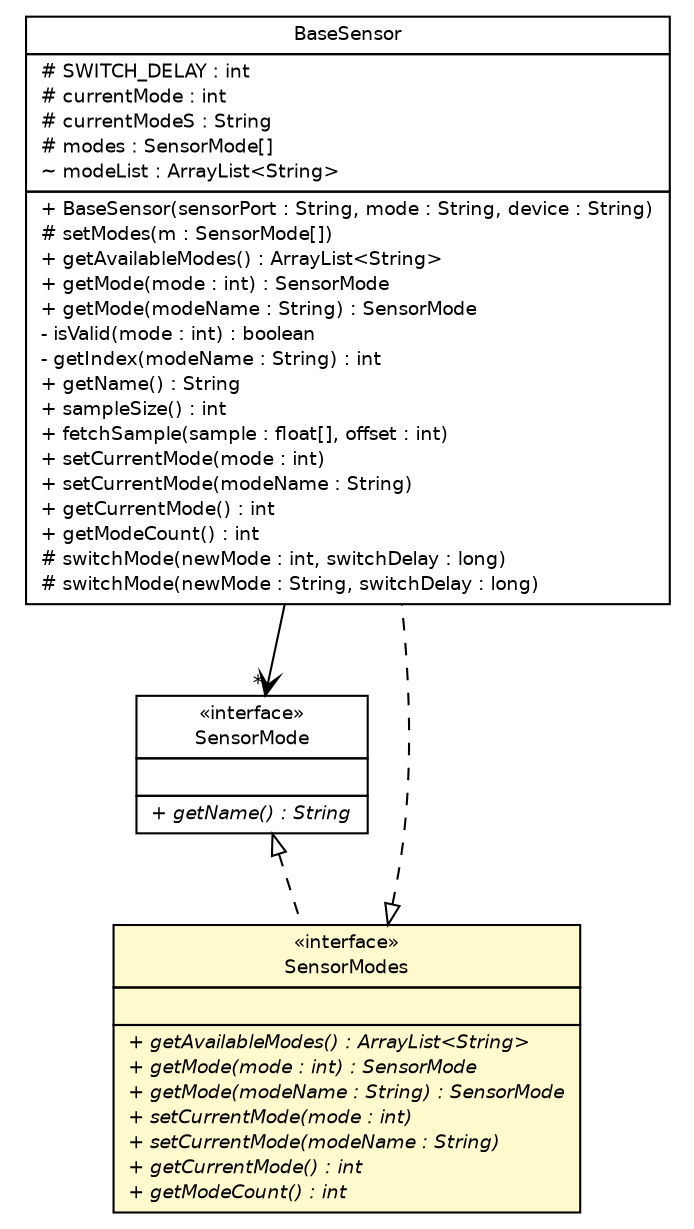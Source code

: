 #!/usr/local/bin/dot
#
# Class diagram 
# Generated by UMLGraph version R5_6-24-gf6e263 (http://www.umlgraph.org/)
#

digraph G {
	edge [fontname="Helvetica",fontsize=10,labelfontname="Helvetica",labelfontsize=10];
	node [fontname="Helvetica",fontsize=10,shape=plaintext];
	nodesep=0.25;
	ranksep=0.5;
	// ev3dev.hardware.sensors.BaseSensor
	c7089 [label=<<table title="ev3dev.hardware.sensors.BaseSensor" border="0" cellborder="1" cellspacing="0" cellpadding="2" port="p" href="./BaseSensor.html">
		<tr><td><table border="0" cellspacing="0" cellpadding="1">
<tr><td align="center" balign="center"> BaseSensor </td></tr>
		</table></td></tr>
		<tr><td><table border="0" cellspacing="0" cellpadding="1">
<tr><td align="left" balign="left"> # SWITCH_DELAY : int </td></tr>
<tr><td align="left" balign="left"> # currentMode : int </td></tr>
<tr><td align="left" balign="left"> # currentModeS : String </td></tr>
<tr><td align="left" balign="left"> # modes : SensorMode[] </td></tr>
<tr><td align="left" balign="left"> ~ modeList : ArrayList&lt;String&gt; </td></tr>
		</table></td></tr>
		<tr><td><table border="0" cellspacing="0" cellpadding="1">
<tr><td align="left" balign="left"> + BaseSensor(sensorPort : String, mode : String, device : String) </td></tr>
<tr><td align="left" balign="left"> # setModes(m : SensorMode[]) </td></tr>
<tr><td align="left" balign="left"> + getAvailableModes() : ArrayList&lt;String&gt; </td></tr>
<tr><td align="left" balign="left"> + getMode(mode : int) : SensorMode </td></tr>
<tr><td align="left" balign="left"> + getMode(modeName : String) : SensorMode </td></tr>
<tr><td align="left" balign="left"> - isValid(mode : int) : boolean </td></tr>
<tr><td align="left" balign="left"> - getIndex(modeName : String) : int </td></tr>
<tr><td align="left" balign="left"> + getName() : String </td></tr>
<tr><td align="left" balign="left"> + sampleSize() : int </td></tr>
<tr><td align="left" balign="left"> + fetchSample(sample : float[], offset : int) </td></tr>
<tr><td align="left" balign="left"> + setCurrentMode(mode : int) </td></tr>
<tr><td align="left" balign="left"> + setCurrentMode(modeName : String) </td></tr>
<tr><td align="left" balign="left"> + getCurrentMode() : int </td></tr>
<tr><td align="left" balign="left"> + getModeCount() : int </td></tr>
<tr><td align="left" balign="left"> # switchMode(newMode : int, switchDelay : long) </td></tr>
<tr><td align="left" balign="left"> # switchMode(newMode : String, switchDelay : long) </td></tr>
		</table></td></tr>
		</table>>, URL="./BaseSensor.html", fontname="Helvetica", fontcolor="black", fontsize=9.0];
	// ev3dev.hardware.sensors.SensorMode
	c7093 [label=<<table title="ev3dev.hardware.sensors.SensorMode" border="0" cellborder="1" cellspacing="0" cellpadding="2" port="p" href="./SensorMode.html">
		<tr><td><table border="0" cellspacing="0" cellpadding="1">
<tr><td align="center" balign="center"> &#171;interface&#187; </td></tr>
<tr><td align="center" balign="center"> SensorMode </td></tr>
		</table></td></tr>
		<tr><td><table border="0" cellspacing="0" cellpadding="1">
<tr><td align="left" balign="left">  </td></tr>
		</table></td></tr>
		<tr><td><table border="0" cellspacing="0" cellpadding="1">
<tr><td align="left" balign="left"><font face="Helvetica-Oblique" point-size="9.0"> + getName() : String </font></td></tr>
		</table></td></tr>
		</table>>, URL="./SensorMode.html", fontname="Helvetica", fontcolor="black", fontsize=9.0];
	// ev3dev.hardware.sensors.SensorModes
	c7094 [label=<<table title="ev3dev.hardware.sensors.SensorModes" border="0" cellborder="1" cellspacing="0" cellpadding="2" port="p" bgcolor="lemonChiffon" href="./SensorModes.html">
		<tr><td><table border="0" cellspacing="0" cellpadding="1">
<tr><td align="center" balign="center"> &#171;interface&#187; </td></tr>
<tr><td align="center" balign="center"> SensorModes </td></tr>
		</table></td></tr>
		<tr><td><table border="0" cellspacing="0" cellpadding="1">
<tr><td align="left" balign="left">  </td></tr>
		</table></td></tr>
		<tr><td><table border="0" cellspacing="0" cellpadding="1">
<tr><td align="left" balign="left"><font face="Helvetica-Oblique" point-size="9.0"> + getAvailableModes() : ArrayList&lt;String&gt; </font></td></tr>
<tr><td align="left" balign="left"><font face="Helvetica-Oblique" point-size="9.0"> + getMode(mode : int) : SensorMode </font></td></tr>
<tr><td align="left" balign="left"><font face="Helvetica-Oblique" point-size="9.0"> + getMode(modeName : String) : SensorMode </font></td></tr>
<tr><td align="left" balign="left"><font face="Helvetica-Oblique" point-size="9.0"> + setCurrentMode(mode : int) </font></td></tr>
<tr><td align="left" balign="left"><font face="Helvetica-Oblique" point-size="9.0"> + setCurrentMode(modeName : String) </font></td></tr>
<tr><td align="left" balign="left"><font face="Helvetica-Oblique" point-size="9.0"> + getCurrentMode() : int </font></td></tr>
<tr><td align="left" balign="left"><font face="Helvetica-Oblique" point-size="9.0"> + getModeCount() : int </font></td></tr>
		</table></td></tr>
		</table>>, URL="./SensorModes.html", fontname="Helvetica", fontcolor="black", fontsize=9.0];
	//ev3dev.hardware.sensors.BaseSensor implements ev3dev.hardware.sensors.SensorModes
	c7094:p -> c7089:p [dir=back,arrowtail=empty,style=dashed];
	//ev3dev.hardware.sensors.SensorModes implements ev3dev.hardware.sensors.SensorMode
	c7093:p -> c7094:p [dir=back,arrowtail=empty,style=dashed];
	// ev3dev.hardware.sensors.BaseSensor NAVASSOC ev3dev.hardware.sensors.SensorMode
	c7089:p -> c7093:p [taillabel="", label="", headlabel="*", fontname="Helvetica", fontcolor="black", fontsize=10.0, color="black", arrowhead=open];
}

